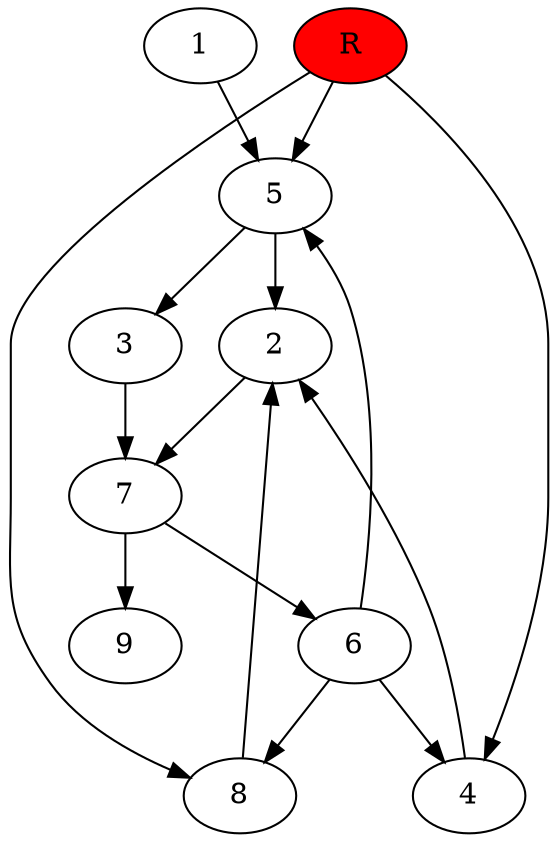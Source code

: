digraph prb47918 {
	1
	2
	3
	4
	5
	6
	7
	8
	R [fillcolor="#ff0000" style=filled]
	1 -> 5
	2 -> 7
	3 -> 7
	4 -> 2
	5 -> 2
	5 -> 3
	6 -> 4
	6 -> 5
	6 -> 8
	7 -> 6
	7 -> 9
	8 -> 2
	R -> 4
	R -> 5
	R -> 8
}
